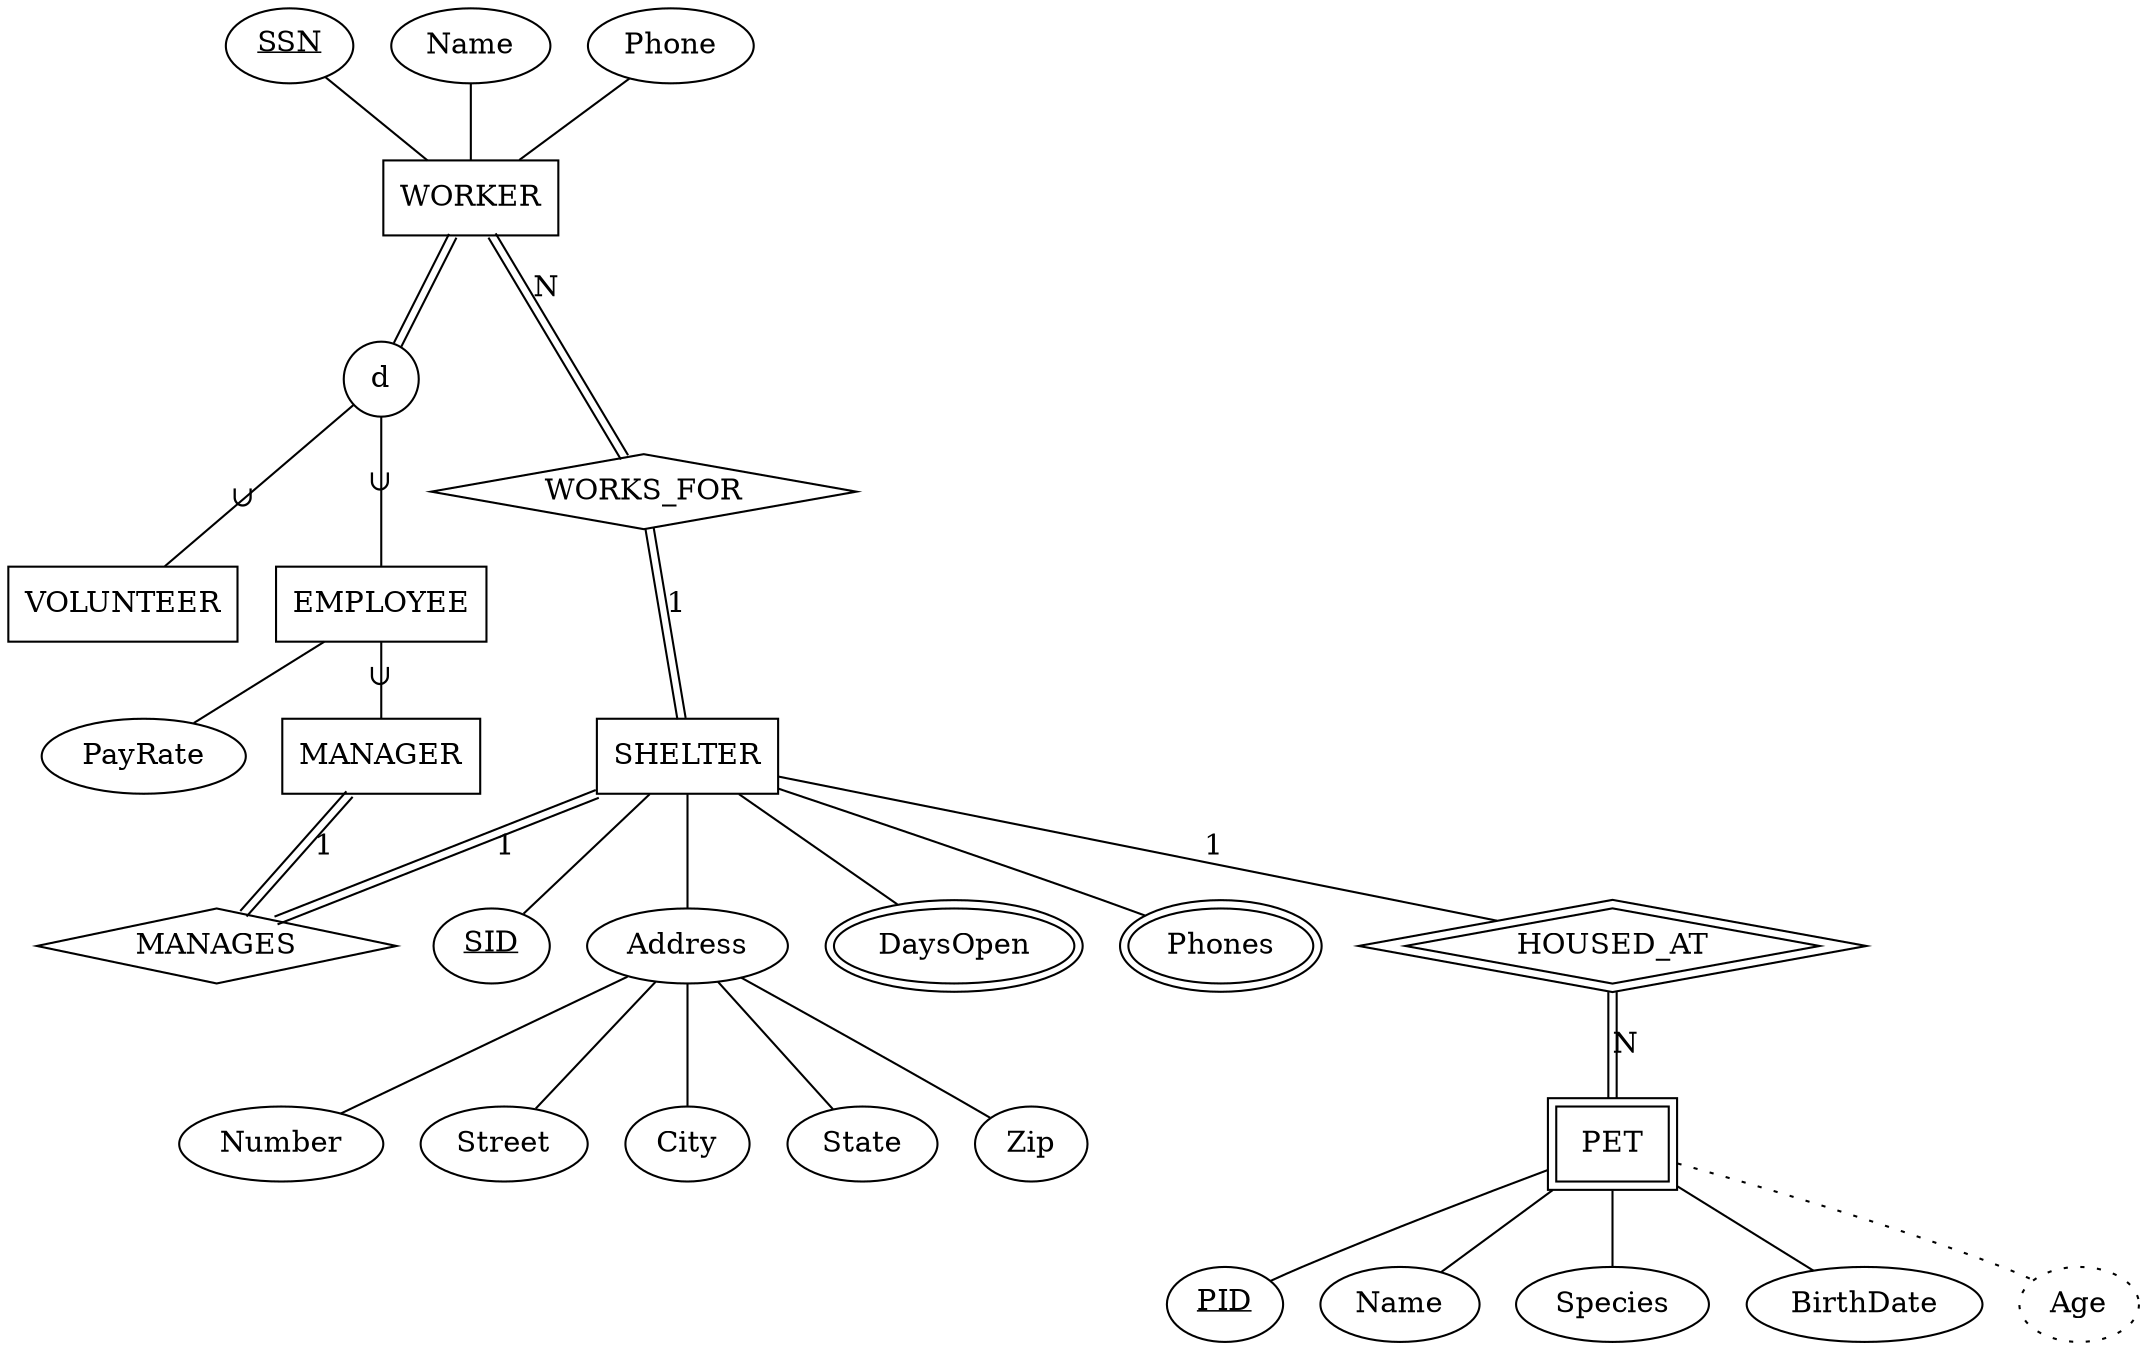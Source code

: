 graph humane_society {
  rankdir=TB
  node [shape=box]; SHELTER;
  node [shape=ellipse]; SID [label=<<u>SID</u>>]; Address; Number; Street; City; State; Zip;
  node [shape=ellipse, peripheries=2]; DaysOpen, Phones;
  SHELTER -- SID;
  SHELTER -- Address;
  Address -- Number;
  Address -- Street;
  Address -- City;
  Address -- State;
  Address -- Zip;
  SHELTER -- Phones;
  SHELTER -- DaysOpen;

  node [shape=box, peripheries=1]; WORKER;
  node [shape=ellipse, peripheries=1]; SSN [label=<<u>SSN</u>>]; Name; Phone;
  SSN -- WORKER;
  Name -- WORKER;
  Phone -- WORKER;

  node [shape=box, peripheries=1]; VOLUNTEER;

  node [shape=box, peripheries=1]; EMPLOYEE;
  node [shape=ellipse, peripheries=1] PayRate;
  EMPLOYEE -- PayRate;

  node [shape=box, peripheries=1]; MANAGER;

  node [shape=circle, peripheries=1]; sub_worker [label="d"];

  WORKER -- sub_worker [color="black:invis:black"];
  sub_worker -- VOLUNTEER [headlabel=<&#x222a;>, labeldistance=5, labelangle=0];
  sub_worker -- EMPLOYEE [headlabel=<&#x222a;>, labeldistance=4, labelangle=0];
  EMPLOYEE -- MANAGER [headlabel=<&#x222a;>, labeldistance=2, labelangle=0];

  rankdir=LR
  node [shape=diamond]; WORKS_FOR;
  WORKS_FOR -- SHELTER [label="1", color="black:invis:black"];
  WORKER -- WORKS_FOR [label="N", color="black:invis:black"];

  node [shape=diamond]; MANAGES;
  MANAGER -- MANAGES [label = "1", color="black:invis:black"];
  MANAGES -- SHELTER [label="1", color="black:invis:black"];

  {rank=same; MANAGER; SHELTER}

  rankdir=TB
  node [shape=box, peripheries=2]; PET;
  node [shape=ellipse, peripheries=1]; PID [label=<<u>PID</u>>]; PetName [label="Name"]; Species; BirthDate;
  node [shape=ellipse, peripheries=1, style=dotted] Age;

  PET -- PID;
  PET -- PetName;
  PET -- Species;
  PET -- BirthDate;
  PET -- Age [style=dotted];

  node [shape=diamond, peripheries=2, style=solid]; HOUSED_AT;
  SHELTER -- HOUSED_AT [label="1"];
  HOUSED_AT -- PET [label="N", color="black:invis:black"];
}